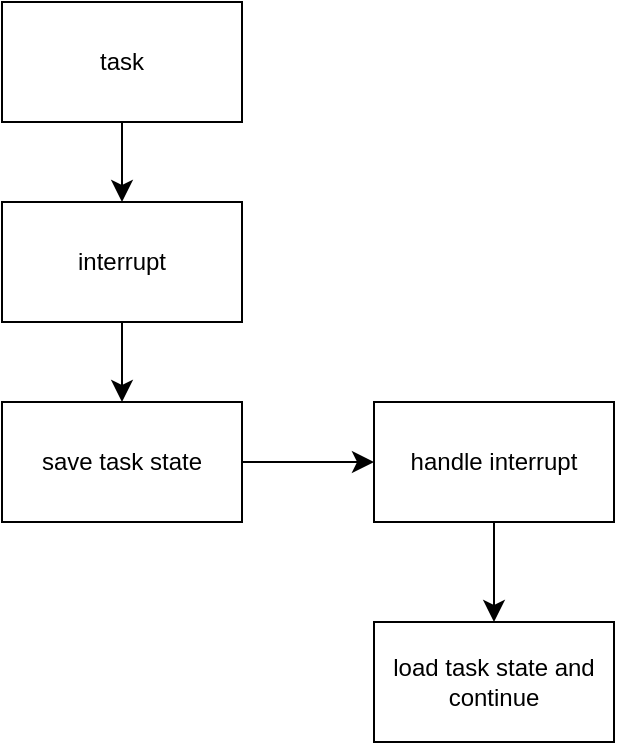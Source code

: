 <mxfile version="24.7.5">
  <diagram id="C5RBs43oDa-KdzZeNtuy" name="Page-1">
    <mxGraphModel dx="706" dy="875" grid="1" gridSize="10" guides="1" tooltips="1" connect="1" arrows="1" fold="1" page="1" pageScale="1" pageWidth="827" pageHeight="1169" math="0" shadow="0">
      <root>
        <mxCell id="WIyWlLk6GJQsqaUBKTNV-0" />
        <mxCell id="WIyWlLk6GJQsqaUBKTNV-1" parent="WIyWlLk6GJQsqaUBKTNV-0" />
        <mxCell id="WdraIfjf1_JtgEYDHH53-6" style="edgeStyle=none;curved=1;rounded=0;orthogonalLoop=1;jettySize=auto;html=1;exitX=0.5;exitY=1;exitDx=0;exitDy=0;entryX=0.5;entryY=0;entryDx=0;entryDy=0;fontSize=12;startSize=8;endSize=8;" edge="1" parent="WIyWlLk6GJQsqaUBKTNV-1" source="WdraIfjf1_JtgEYDHH53-4" target="WdraIfjf1_JtgEYDHH53-5">
          <mxGeometry relative="1" as="geometry" />
        </mxCell>
        <mxCell id="WdraIfjf1_JtgEYDHH53-4" value="task" style="rounded=0;whiteSpace=wrap;html=1;" vertex="1" parent="WIyWlLk6GJQsqaUBKTNV-1">
          <mxGeometry x="294" y="200" width="120" height="60" as="geometry" />
        </mxCell>
        <mxCell id="WdraIfjf1_JtgEYDHH53-11" style="edgeStyle=none;curved=1;rounded=0;orthogonalLoop=1;jettySize=auto;html=1;exitX=0.5;exitY=1;exitDx=0;exitDy=0;fontSize=12;startSize=8;endSize=8;" edge="1" parent="WIyWlLk6GJQsqaUBKTNV-1" source="WdraIfjf1_JtgEYDHH53-5" target="WdraIfjf1_JtgEYDHH53-8">
          <mxGeometry relative="1" as="geometry" />
        </mxCell>
        <mxCell id="WdraIfjf1_JtgEYDHH53-5" value="interrupt" style="rounded=0;whiteSpace=wrap;html=1;" vertex="1" parent="WIyWlLk6GJQsqaUBKTNV-1">
          <mxGeometry x="294" y="300" width="120" height="60" as="geometry" />
        </mxCell>
        <mxCell id="WdraIfjf1_JtgEYDHH53-12" style="edgeStyle=none;curved=1;rounded=0;orthogonalLoop=1;jettySize=auto;html=1;exitX=1;exitY=0.5;exitDx=0;exitDy=0;entryX=0;entryY=0.5;entryDx=0;entryDy=0;fontSize=12;startSize=8;endSize=8;" edge="1" parent="WIyWlLk6GJQsqaUBKTNV-1" source="WdraIfjf1_JtgEYDHH53-8" target="WdraIfjf1_JtgEYDHH53-9">
          <mxGeometry relative="1" as="geometry" />
        </mxCell>
        <mxCell id="WdraIfjf1_JtgEYDHH53-8" value="save task state" style="rounded=0;whiteSpace=wrap;html=1;" vertex="1" parent="WIyWlLk6GJQsqaUBKTNV-1">
          <mxGeometry x="294" y="400" width="120" height="60" as="geometry" />
        </mxCell>
        <mxCell id="WdraIfjf1_JtgEYDHH53-13" style="edgeStyle=none;curved=1;rounded=0;orthogonalLoop=1;jettySize=auto;html=1;exitX=0.5;exitY=1;exitDx=0;exitDy=0;entryX=0.5;entryY=0;entryDx=0;entryDy=0;fontSize=12;startSize=8;endSize=8;" edge="1" parent="WIyWlLk6GJQsqaUBKTNV-1" source="WdraIfjf1_JtgEYDHH53-9" target="WdraIfjf1_JtgEYDHH53-10">
          <mxGeometry relative="1" as="geometry" />
        </mxCell>
        <mxCell id="WdraIfjf1_JtgEYDHH53-9" value="handle interrupt" style="rounded=0;whiteSpace=wrap;html=1;" vertex="1" parent="WIyWlLk6GJQsqaUBKTNV-1">
          <mxGeometry x="480" y="400" width="120" height="60" as="geometry" />
        </mxCell>
        <mxCell id="WdraIfjf1_JtgEYDHH53-10" value="load task state and continue" style="rounded=0;whiteSpace=wrap;html=1;" vertex="1" parent="WIyWlLk6GJQsqaUBKTNV-1">
          <mxGeometry x="480" y="510" width="120" height="60" as="geometry" />
        </mxCell>
      </root>
    </mxGraphModel>
  </diagram>
</mxfile>
